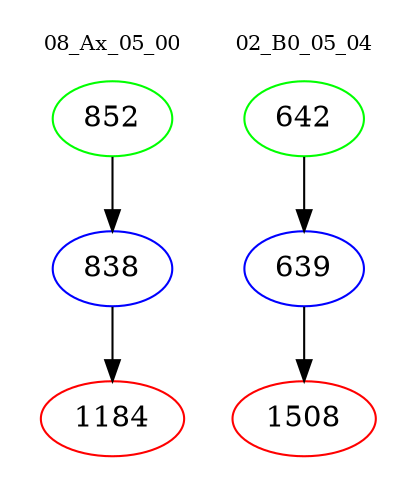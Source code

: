 digraph{
subgraph cluster_0 {
color = white
label = "08_Ax_05_00";
fontsize=10;
T0_852 [label="852", color="green"]
T0_852 -> T0_838 [color="black"]
T0_838 [label="838", color="blue"]
T0_838 -> T0_1184 [color="black"]
T0_1184 [label="1184", color="red"]
}
subgraph cluster_1 {
color = white
label = "02_B0_05_04";
fontsize=10;
T1_642 [label="642", color="green"]
T1_642 -> T1_639 [color="black"]
T1_639 [label="639", color="blue"]
T1_639 -> T1_1508 [color="black"]
T1_1508 [label="1508", color="red"]
}
}
